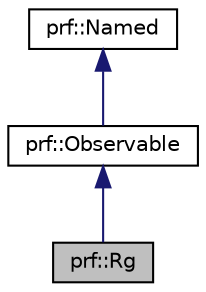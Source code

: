 digraph "prf::Rg"
{
  bgcolor="transparent";
  edge [fontname="Helvetica",fontsize="10",labelfontname="Helvetica",labelfontsize="10"];
  node [fontname="Helvetica",fontsize="10",shape=record];
  Node1 [label="prf::Rg",height=0.2,width=0.4,color="black", fillcolor="grey75", style="filled" fontcolor="black"];
  Node2 -> Node1 [dir="back",color="midnightblue",fontsize="10",style="solid",fontname="Helvetica"];
  Node2 [label="prf::Observable",height=0.2,width=0.4,color="black",URL="$classprf_1_1Observable.html",tooltip="An observable is in principle anything that is named and has a value."];
  Node3 -> Node2 [dir="back",color="midnightblue",fontsize="10",style="solid",fontname="Helvetica"];
  Node3 [label="prf::Named",height=0.2,width=0.4,color="black",URL="$classprf_1_1Named.html",tooltip="Anything that has a name."];
}
